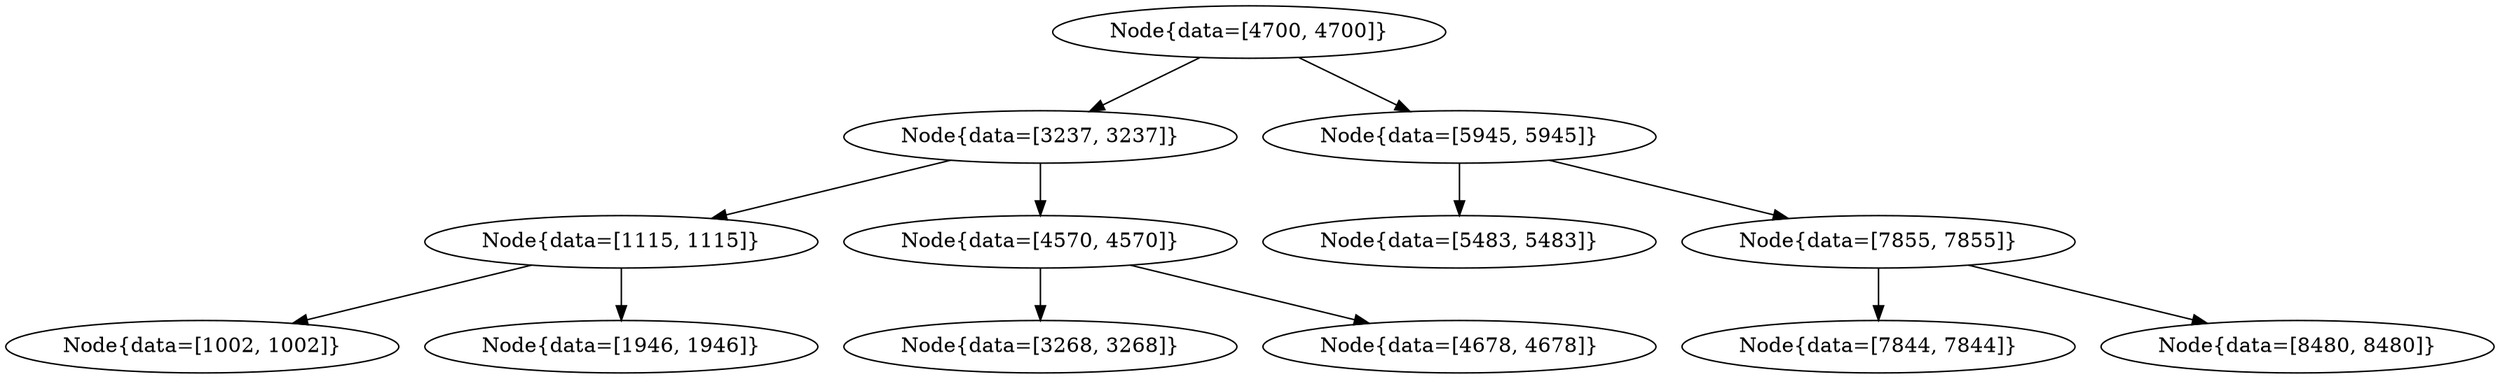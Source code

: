 digraph G{
306772539 [label="Node{data=[4700, 4700]}"]
306772539 -> 1545678103
1545678103 [label="Node{data=[3237, 3237]}"]
1545678103 -> 1287459840
1287459840 [label="Node{data=[1115, 1115]}"]
1287459840 -> 1463146441
1463146441 [label="Node{data=[1002, 1002]}"]
1287459840 -> 41514550
41514550 [label="Node{data=[1946, 1946]}"]
1545678103 -> 1474669307
1474669307 [label="Node{data=[4570, 4570]}"]
1474669307 -> 1935456531
1935456531 [label="Node{data=[3268, 3268]}"]
1474669307 -> 179217198
179217198 [label="Node{data=[4678, 4678]}"]
306772539 -> 1135586443
1135586443 [label="Node{data=[5945, 5945]}"]
1135586443 -> 971469943
971469943 [label="Node{data=[5483, 5483]}"]
1135586443 -> 803587705
803587705 [label="Node{data=[7855, 7855]}"]
803587705 -> 1345173368
1345173368 [label="Node{data=[7844, 7844]}"]
803587705 -> 1851298306
1851298306 [label="Node{data=[8480, 8480]}"]
}